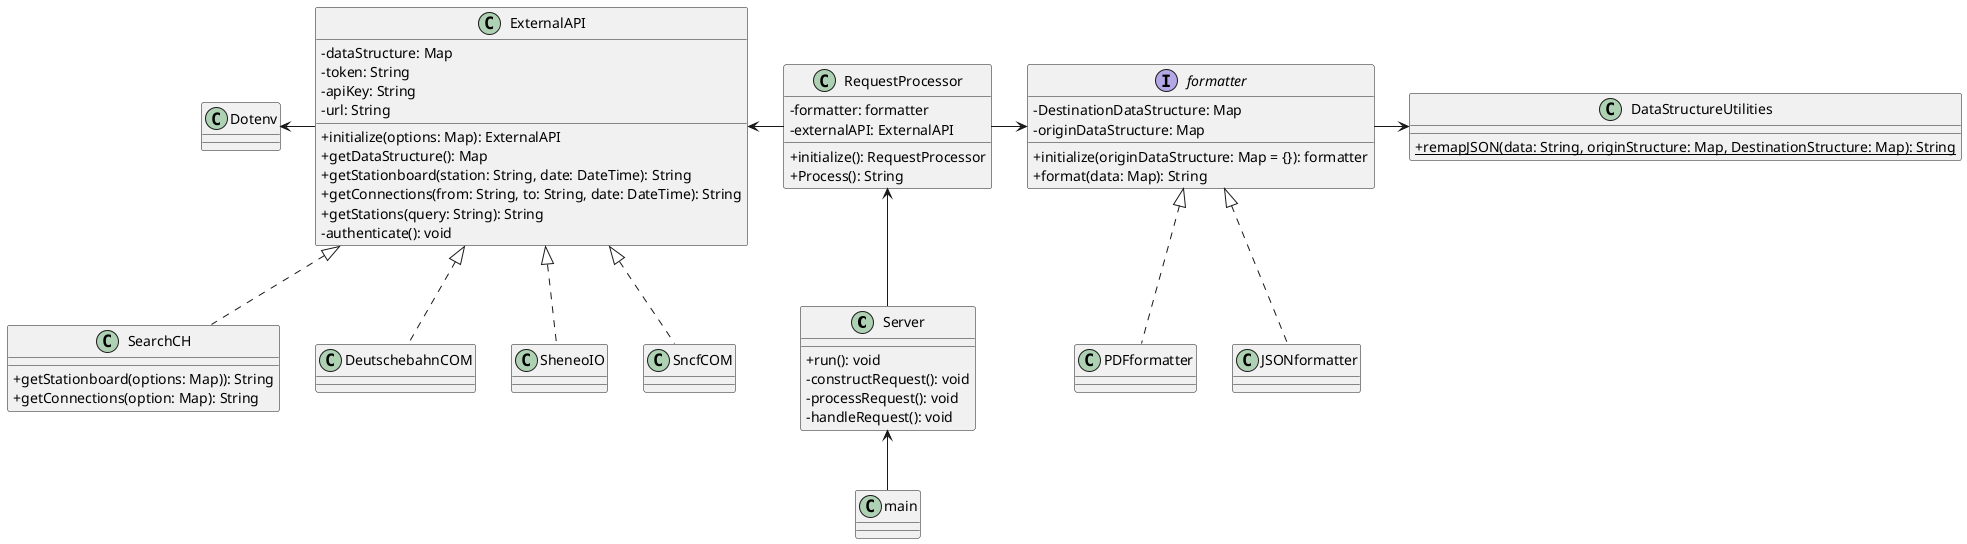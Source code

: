 @startuml Data Generator
skinparam classAttributeIconSize 0

class Server{
+ run(): void
- constructRequest(): void
- processRequest(): void
- handleRequest(): void
}

class RequestProcessor{
    - formatter: formatter
    - externalAPI: ExternalAPI
    + initialize(): RequestProcessor
    + Process(): String
}

class ExternalAPI{
    - dataStructure: Map
    - token: String
    - apiKey: String
    - url: String
    + initialize(options: Map): ExternalAPI
    + getDataStructure(): Map
    + getStationboard(station: String, date: DateTime): String
    + getConnections(from: String, to: String, date: DateTime): String
    + getStations(query: String): String
    - authenticate(): void
}

class SearchCH{
    + getStationboard(options: Map)): String
    + getConnections(option: Map): String
}

interface formatter{
    - DestinationDataStructure: Map
    - originDataStructure: Map
    + initialize(originDataStructure: Map = {}): formatter
    + format(data: Map): String
}

class DataStructureUtilities{
    + {static} remapJSON(data: String, originStructure: Map, DestinationStructure: Map): String
}

class DeutschebahnCOM {
}

class SheneoIO {
}

class SncfCOM{
}

class JSONformatter{
}

class PDFformatter{
}

class Dotenv{
}

RequestProcessor -right-> formatter
formatter <|.. JSONformatter
formatter <|.. PDFformatter

formatter -right->DataStructureUtilities


SearchCH .up.|> ExternalAPI
DeutschebahnCOM .up.|> ExternalAPI
SheneoIO .up.|> ExternalAPI
SncfCOM .up.|> ExternalAPI

Server -up-> RequestProcessor
RequestProcessor -left-> ExternalAPI

'Dotenv file not a class
ExternalAPI -left-> Dotenv

'Main will be just a file, maybe called index, doesn't really matter
main -up-> Server

@enduml